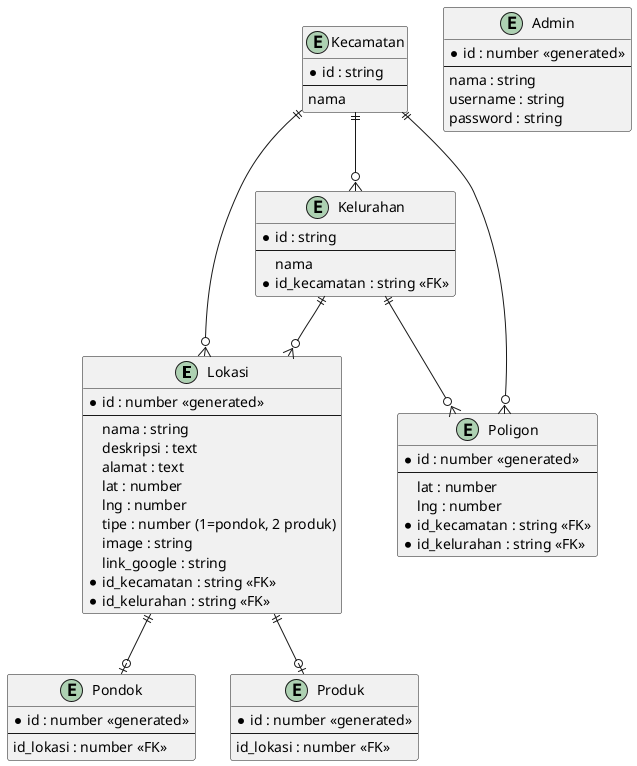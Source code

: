 @startuml initipin

entity Lokasi{
    * id : number <<generated>>
    ---
    nama : string
    deskripsi : text
    alamat : text
    lat : number
    lng : number
    tipe : number (1=pondok, 2 produk)
    image : string
    link_google : string
    * id_kecamatan : string <<FK>>
    * id_kelurahan : string <<FK>>
}

entity Pondok{
    * id : number <<generated>>
    ---
    id_lokasi : number <<FK>>
}

entity Produk{
    * id : number <<generated>>
    ---
    id_lokasi : number <<FK>>
}

entity Kecamatan{
    * id : string
    ---
    nama
}

entity Kelurahan{
    * id : string
    ---
    nama
    * id_kecamatan : string <<FK>>
}

entity Poligon{
    * id : number <<generated>>
    ---
    lat : number
    lng : number
    * id_kecamatan : string <<FK>>
    * id_kelurahan : string <<FK>>
}

entity Admin{
    * id : number <<generated>>
    ---
    nama : string
    username : string
    password : string
}

Lokasi ||--o| Pondok
Lokasi ||--o| Produk
Kecamatan ||--o{ Kelurahan
Kecamatan ||--o{ Lokasi
Kecamatan ||--o{ Poligon
Kelurahan ||--o{ Lokasi
Kelurahan ||--o{ Poligon


@enduml
